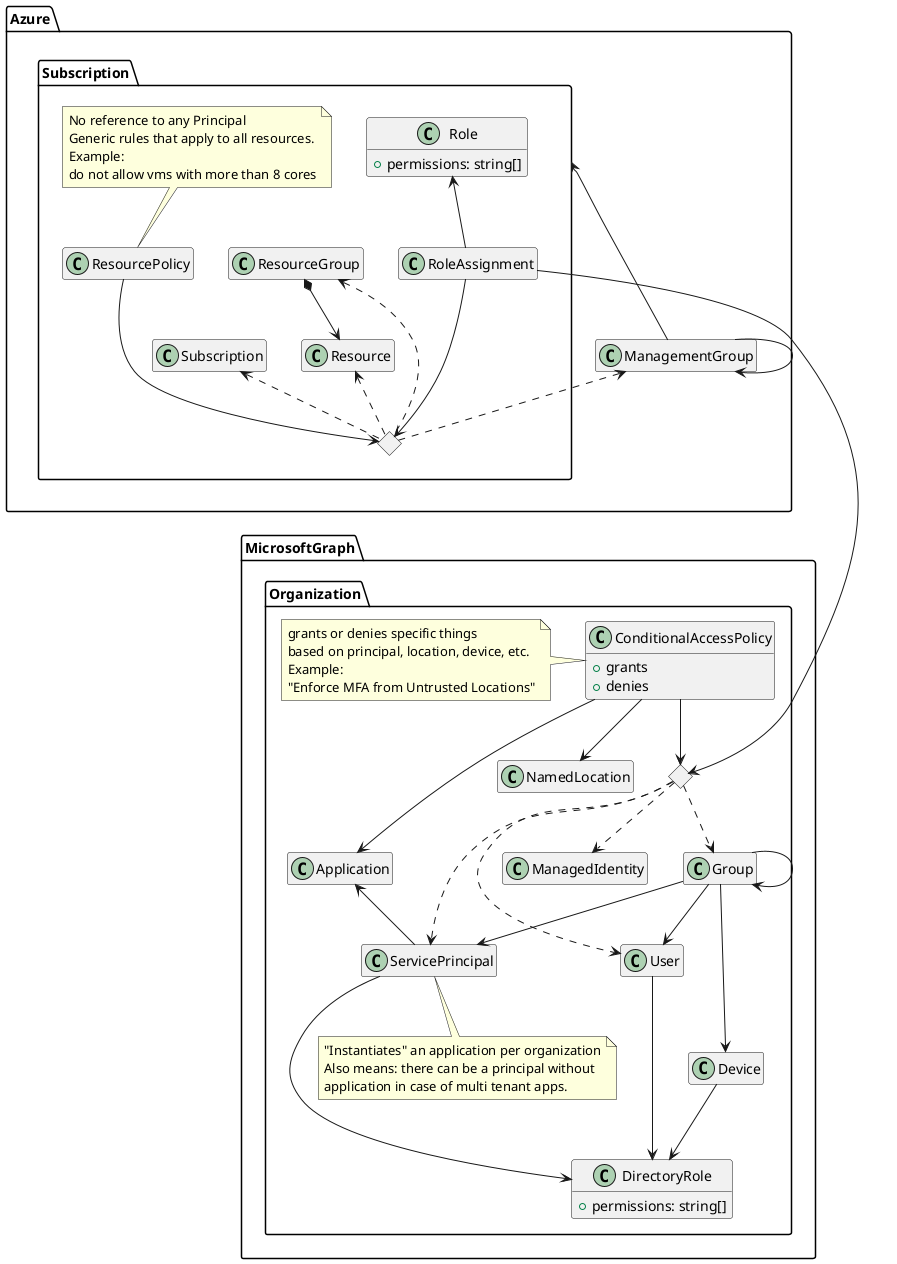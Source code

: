 
@startuml
hide empty members

package MicrosoftGraph {
    package Organization {
        class Group
        class User
        class Device
        class ServicePrincipal
        class DirectoryRole {
          + permissions: string[]
        }
        class Application
        class ManagedIdentity
        class ConditionalAccessPolicy {
          + grants
          + denies
        }
        note bottom of ServicePrincipal
          "Instantiates" an application per organization
          Also means: there can be a principal without
          application in case of multi tenant apps.
        end note
        note left of ConditionalAccessPolicy
        grants or denies specific things
        based on principal, location, device, etc.
        Example:
        "Enforce MFA from Untrusted Locations"
        end note
        class NamedLocation

        <> Principal
        Principal ..> User
        Principal ..> ServicePrincipal
        Principal ..> Group
        Principal ..> ManagedIdentity

        ConditionalAccessPolicy --> Principal
        ConditionalAccessPolicy --> NamedLocation
        ConditionalAccessPolicy --> Application

        Group -> Group
        Group --> User
        Group ---> Device
        Group --> ServicePrincipal
        User --> DirectoryRole
        ServicePrincipal --> DirectoryRole
        Device --> DirectoryRole
        Application <-- ServicePrincipal

    }
}

package Azure {
    class ManagementGroup
    package Subscription {
        class RoleAssignment
        class ResourcePolicy
        class Role {
            + permissions: string[]
        }
        class ResourceGroup
        class Resource

        <> Scope
        RoleAssignment -----> Principal
        RoleAssignment ---> Scope
        ResourcePolicy ---> Scope
        Role <-- RoleAssignment
        Subscription <.. Scope
        ResourceGroup <.. Scope
        Resource <.. Scope
        ManagementGroup <.. Scope

        note top of ResourcePolicy
          No reference to any Principal
          Generic rules that apply to all resources.
          Example:
          do not allow vms with more than 8 cores
        end note
    }
    ManagementGroup --> ManagementGroup
    Subscription <-- ManagementGroup
    ResourceGroup *--> Resource

}

@enduml
